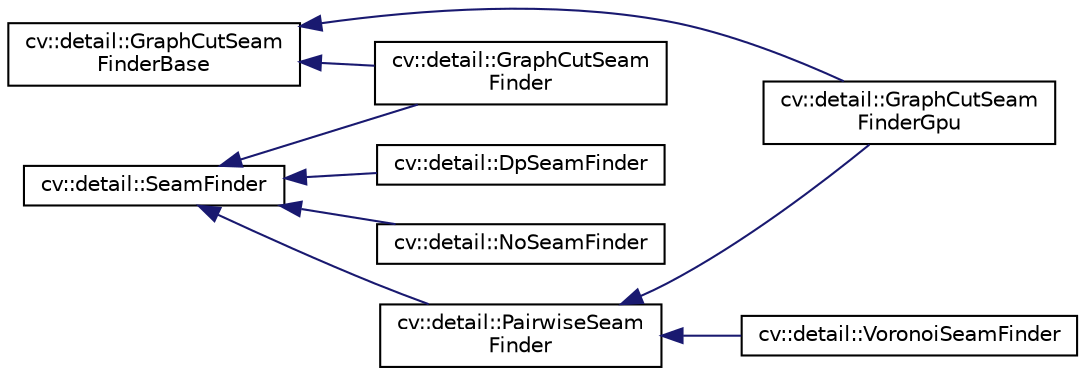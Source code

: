 digraph "Graphical Class Hierarchy"
{
 // LATEX_PDF_SIZE
  edge [fontname="Helvetica",fontsize="10",labelfontname="Helvetica",labelfontsize="10"];
  node [fontname="Helvetica",fontsize="10",shape=record];
  rankdir="LR";
  Node0 [label="cv::detail::GraphCutSeam\lFinderBase",height=0.2,width=0.4,color="black", fillcolor="white", style="filled",URL="$classcv_1_1detail_1_1_graph_cut_seam_finder_base.html",tooltip=" "];
  Node0 -> Node1 [dir="back",color="midnightblue",fontsize="10",style="solid",fontname="Helvetica"];
  Node1 [label="cv::detail::GraphCutSeam\lFinder",height=0.2,width=0.4,color="black", fillcolor="white", style="filled",URL="$classcv_1_1detail_1_1_graph_cut_seam_finder.html",tooltip=" "];
  Node0 -> Node6 [dir="back",color="midnightblue",fontsize="10",style="solid",fontname="Helvetica"];
  Node6 [label="cv::detail::GraphCutSeam\lFinderGpu",height=0.2,width=0.4,color="black", fillcolor="white", style="filled",URL="$classcv_1_1detail_1_1_graph_cut_seam_finder_gpu.html",tooltip=" "];
  Node2 [label="cv::detail::SeamFinder",height=0.2,width=0.4,color="black", fillcolor="white", style="filled",URL="$classcv_1_1detail_1_1_seam_finder.html",tooltip=" "];
  Node2 -> Node3 [dir="back",color="midnightblue",fontsize="10",style="solid",fontname="Helvetica"];
  Node3 [label="cv::detail::DpSeamFinder",height=0.2,width=0.4,color="black", fillcolor="white", style="filled",URL="$classcv_1_1detail_1_1_dp_seam_finder.html",tooltip=" "];
  Node2 -> Node1 [dir="back",color="midnightblue",fontsize="10",style="solid",fontname="Helvetica"];
  Node2 -> Node4 [dir="back",color="midnightblue",fontsize="10",style="solid",fontname="Helvetica"];
  Node4 [label="cv::detail::NoSeamFinder",height=0.2,width=0.4,color="black", fillcolor="white", style="filled",URL="$classcv_1_1detail_1_1_no_seam_finder.html",tooltip=" "];
  Node2 -> Node5 [dir="back",color="midnightblue",fontsize="10",style="solid",fontname="Helvetica"];
  Node5 [label="cv::detail::PairwiseSeam\lFinder",height=0.2,width=0.4,color="black", fillcolor="white", style="filled",URL="$classcv_1_1detail_1_1_pairwise_seam_finder.html",tooltip=" "];
  Node5 -> Node6 [dir="back",color="midnightblue",fontsize="10",style="solid",fontname="Helvetica"];
  Node5 -> Node7 [dir="back",color="midnightblue",fontsize="10",style="solid",fontname="Helvetica"];
  Node7 [label="cv::detail::VoronoiSeamFinder",height=0.2,width=0.4,color="black", fillcolor="white", style="filled",URL="$classcv_1_1detail_1_1_voronoi_seam_finder.html",tooltip=" "];
}
